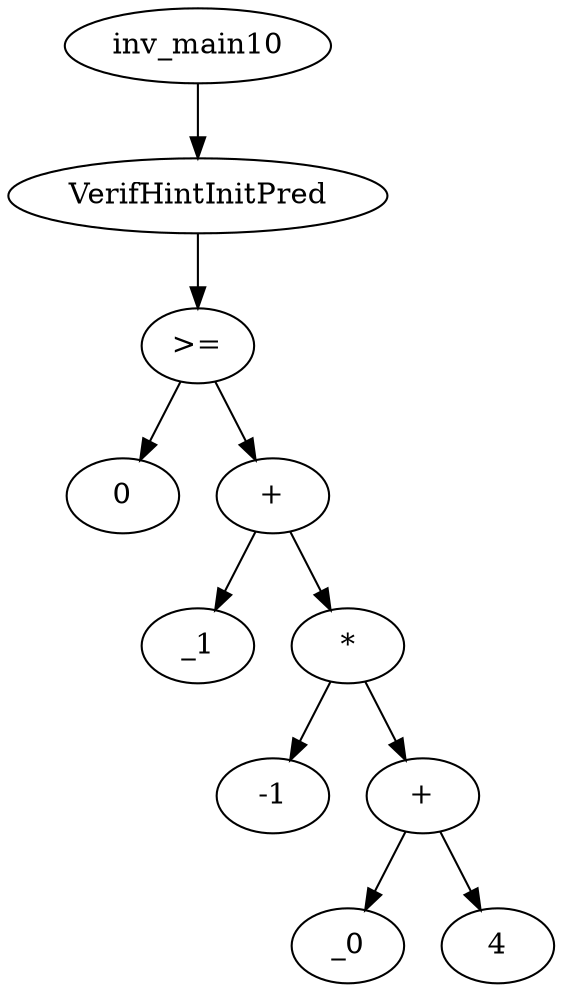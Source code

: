 digraph dag {
0 [label="inv_main10"];
1 [label="VerifHintInitPred"];
2 [label=">="];
3 [label="0"];
4 [label="+"];
5 [label="_1"];
6 [label="*"];
7 [label="-1"];
8 [label="+"];
9 [label="_0"];
10 [label="4"];
0->1[label=""]
1->2[label=""]
2->4[label=""]
2 -> 3[label=""]
4->6[label=""]
4 -> 5[label=""]
6->8[label=""]
6 -> 7[label=""]
8->10[label=""]
8 -> 9[label=""]
}
